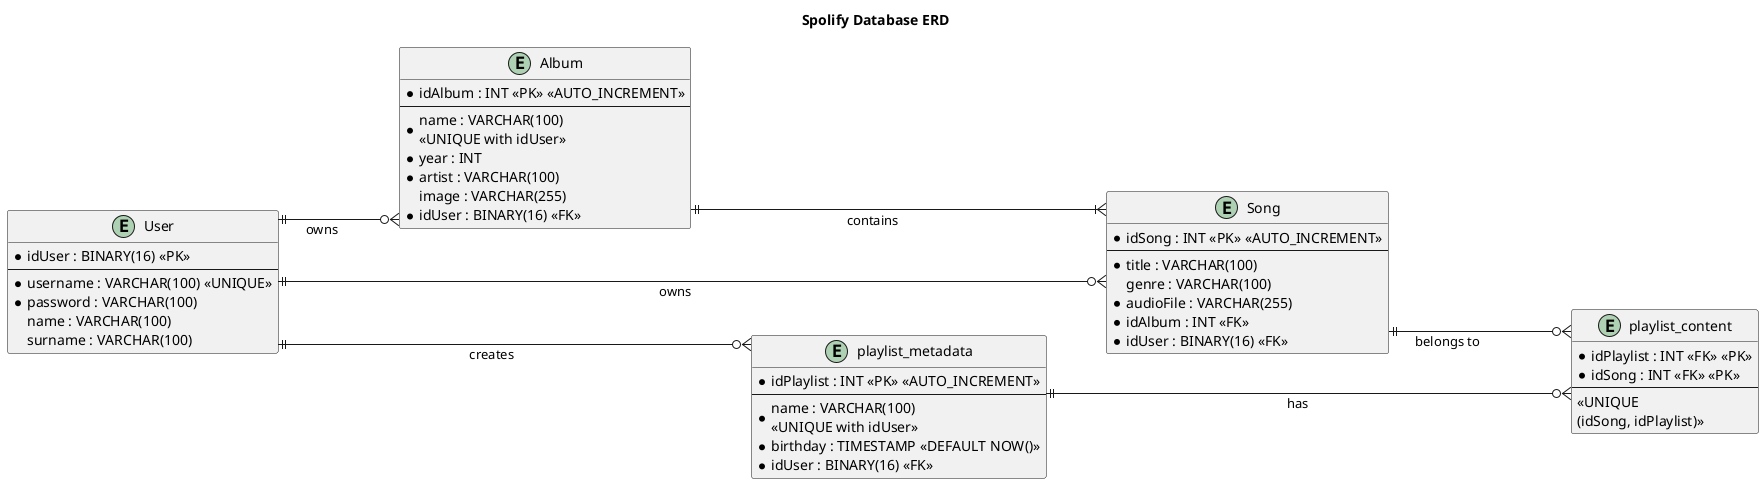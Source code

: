 @startuml ERD

title Spolify Database ERD

skinparam Linetype ortho
left to right direction

entity User {
  * idUser : BINARY(16) <<PK>>
  --
  * username : VARCHAR(100) <<UNIQUE>>
  * password : VARCHAR(100)
  name : VARCHAR(100)
  surname : VARCHAR(100)
}

entity Album {
  * idAlbum : INT <<PK>> <<AUTO_INCREMENT>>
  --
  * name : VARCHAR(100)\n<<UNIQUE with idUser>>
  * year : INT
  * artist : VARCHAR(100)
  image : VARCHAR(255)
  * idUser : BINARY(16) <<FK>>
}

entity Song {
  * idSong : INT <<PK>> <<AUTO_INCREMENT>>
  --
  * title : VARCHAR(100)
  genre : VARCHAR(100)
  * audioFile : VARCHAR(255)
  * idAlbum : INT <<FK>>
  * idUser : BINARY(16) <<FK>>
}

entity playlist_metadata {
  * idPlaylist : INT <<PK>> <<AUTO_INCREMENT>>
  --
  * name : VARCHAR(100)\n<<UNIQUE with idUser>>
  * birthday : TIMESTAMP <<DEFAULT NOW()>>
  * idUser : BINARY(16) <<FK>>
}

entity playlist_content {
  * idPlaylist : INT <<FK>> <<PK>>
  * idSong : INT <<FK>> <<PK>>
  --
  <<UNIQUE\n(idSong, idPlaylist)>>
}

User ||---o{ Album : owns
User ||--o{ Song : owns
User ||--o{ playlist_metadata : creates
Album ||---|{ Song : contains
playlist_metadata ||--o{ playlist_content : has
Song ||----o{ playlist_content : belongs to

@enduml

